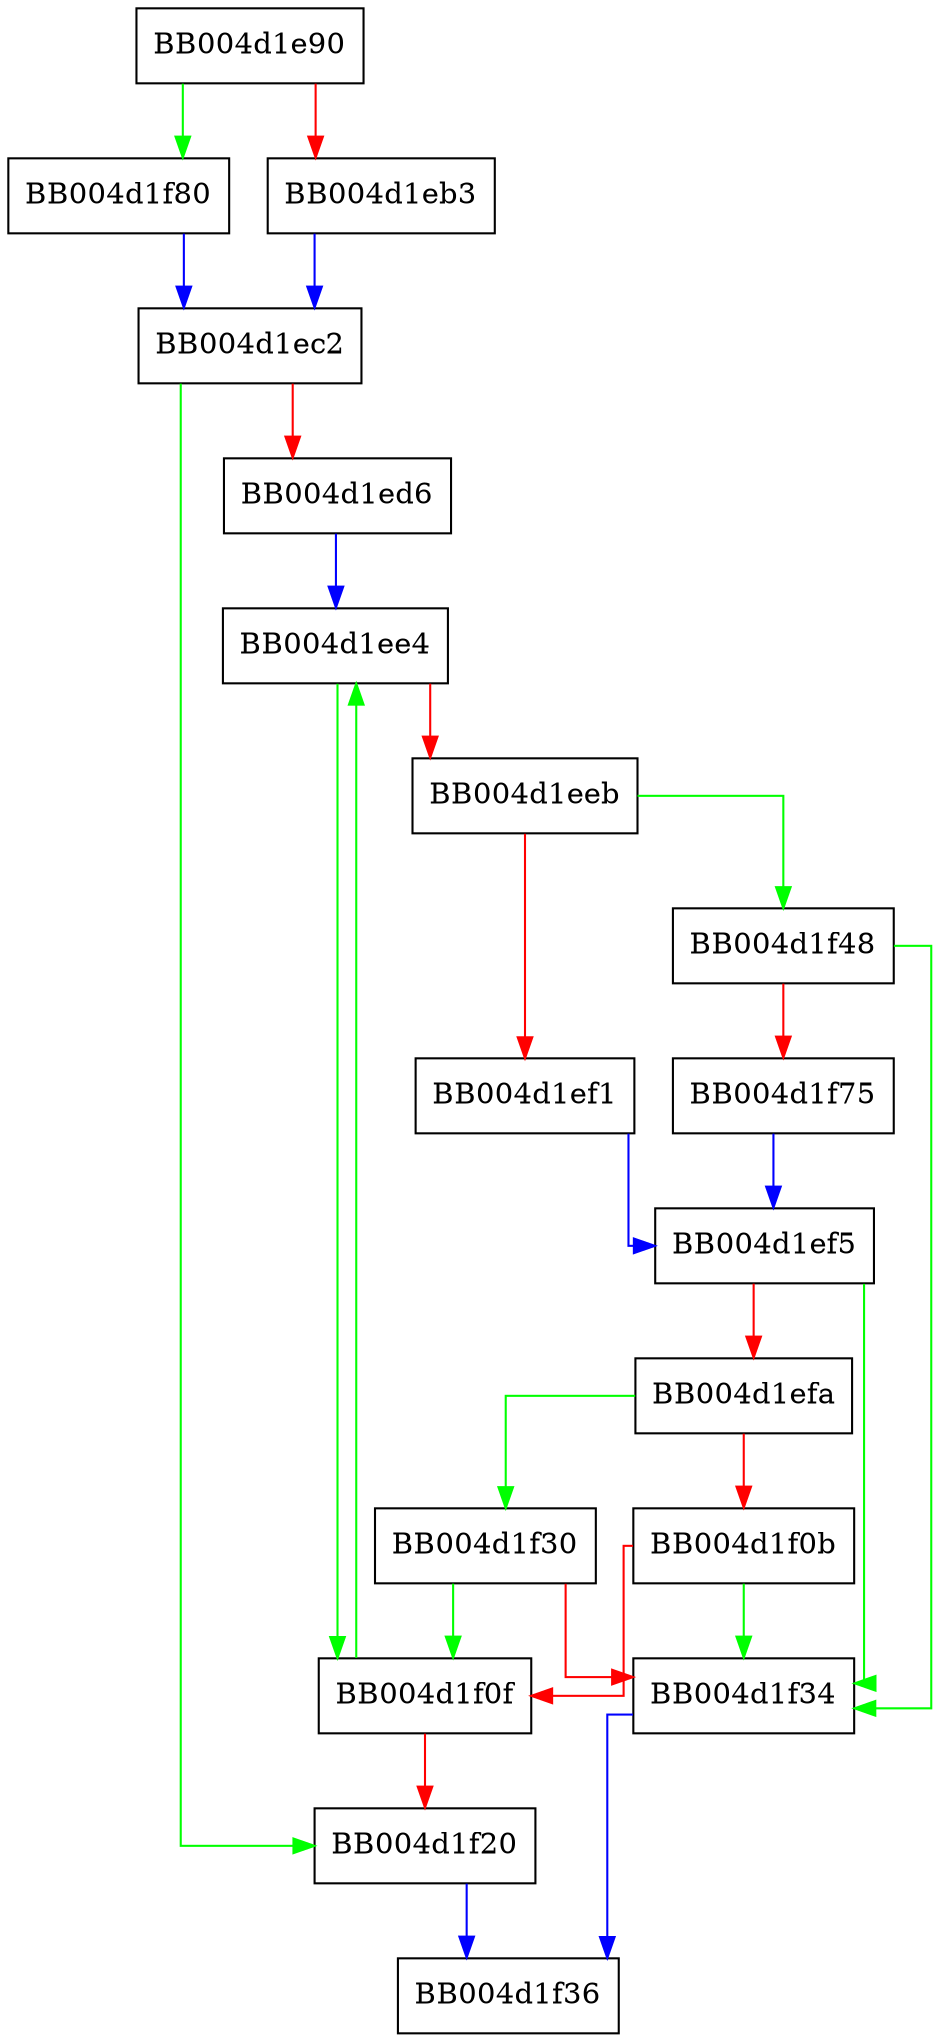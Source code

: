 digraph tls_validate_all_contexts {
  node [shape="box"];
  graph [splines=ortho];
  BB004d1e90 -> BB004d1f80 [color="green"];
  BB004d1e90 -> BB004d1eb3 [color="red"];
  BB004d1eb3 -> BB004d1ec2 [color="blue"];
  BB004d1ec2 -> BB004d1f20 [color="green"];
  BB004d1ec2 -> BB004d1ed6 [color="red"];
  BB004d1ed6 -> BB004d1ee4 [color="blue"];
  BB004d1ee4 -> BB004d1f0f [color="green"];
  BB004d1ee4 -> BB004d1eeb [color="red"];
  BB004d1eeb -> BB004d1f48 [color="green"];
  BB004d1eeb -> BB004d1ef1 [color="red"];
  BB004d1ef1 -> BB004d1ef5 [color="blue"];
  BB004d1ef5 -> BB004d1f34 [color="green"];
  BB004d1ef5 -> BB004d1efa [color="red"];
  BB004d1efa -> BB004d1f30 [color="green"];
  BB004d1efa -> BB004d1f0b [color="red"];
  BB004d1f0b -> BB004d1f34 [color="green"];
  BB004d1f0b -> BB004d1f0f [color="red"];
  BB004d1f0f -> BB004d1ee4 [color="green"];
  BB004d1f0f -> BB004d1f20 [color="red"];
  BB004d1f20 -> BB004d1f36 [color="blue"];
  BB004d1f30 -> BB004d1f0f [color="green"];
  BB004d1f30 -> BB004d1f34 [color="red"];
  BB004d1f34 -> BB004d1f36 [color="blue"];
  BB004d1f48 -> BB004d1f34 [color="green"];
  BB004d1f48 -> BB004d1f75 [color="red"];
  BB004d1f75 -> BB004d1ef5 [color="blue"];
  BB004d1f80 -> BB004d1ec2 [color="blue"];
}
